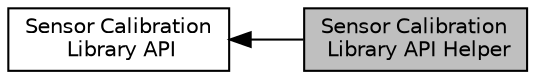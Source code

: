 digraph "Sensor Calibration Library API Helper"
{
  bgcolor="transparent";
  edge [fontname="Helvetica",fontsize="10",labelfontname="Helvetica",labelfontsize="10"];
  node [fontname="Helvetica",fontsize="10",shape=box];
  rankdir=LR;
  Node1 [label="Sensor Calibration\l Library API Helper",height=0.2,width=0.4,color="black", fillcolor="grey75", style="filled", fontcolor="black",tooltip="Sensor Calibration Library Helper, in file lib_sensor_calib.h."];
  Node2 [label="Sensor Calibration\l Library API",height=0.2,width=0.4,color="black",URL="$d3/d95/group__sensor-api.html",tooltip="Sensor Calibration Library API, in file lib_sensor_calib.h."];
  Node2->Node1 [shape=plaintext, dir="back", style="solid"];
}
